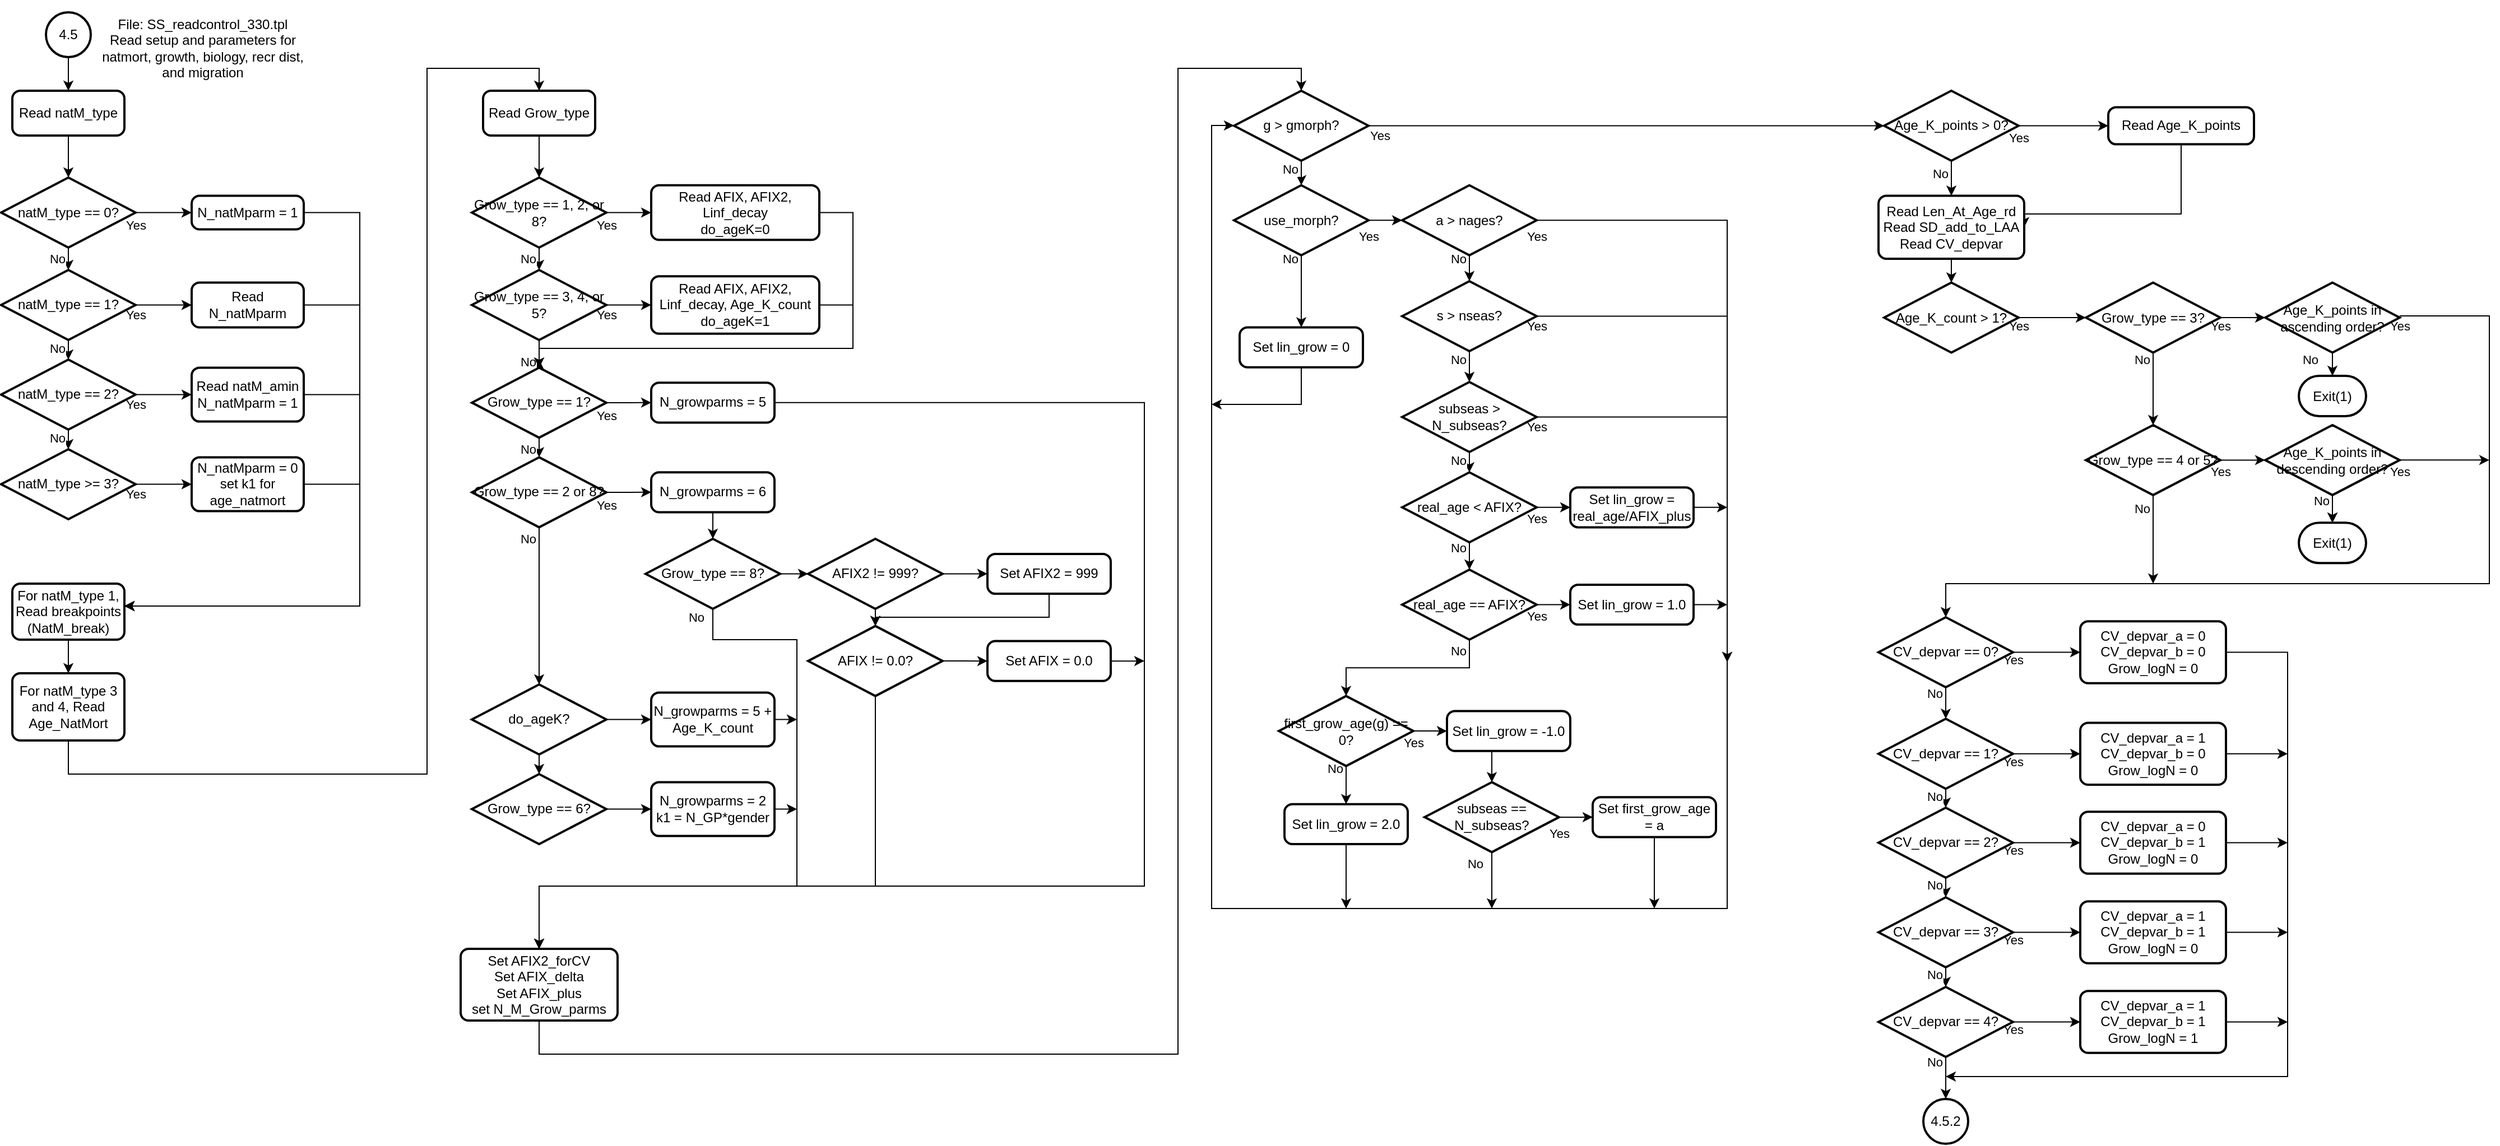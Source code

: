 <mxfile version="13.9.9" type="device"><diagram id="6a731a19-8d31-9384-78a2-239565b7b9f0" name="Page-1"><mxGraphModel dx="236" dy="666" grid="1" gridSize="10" guides="1" tooltips="1" connect="1" arrows="1" fold="1" page="1" pageScale="1" pageWidth="850" pageHeight="1100" background="#ffffff" math="0" shadow="0"><root><mxCell id="0"/><mxCell id="1" parent="0"/><mxCell id="a0kThJfAB2JnnVHFZHPF-62" style="edgeStyle=orthogonalEdgeStyle;rounded=0;orthogonalLoop=1;jettySize=auto;html=1;entryX=0.5;entryY=0;entryDx=0;entryDy=0;" parent="1" source="a0kThJfAB2JnnVHFZHPF-63" target="a0kThJfAB2JnnVHFZHPF-68" edge="1"><mxGeometry relative="1" as="geometry"/></mxCell><mxCell id="a0kThJfAB2JnnVHFZHPF-63" value="4.5" style="strokeWidth=2;html=1;shape=mxgraph.flowchart.start_2;whiteSpace=wrap;" parent="1" vertex="1"><mxGeometry x="1000" y="50" width="40" height="40" as="geometry"/></mxCell><mxCell id="a0kThJfAB2JnnVHFZHPF-64" value="&lt;br&gt;File: SS_readcontrol_330.tpl&lt;br&gt;Read setup and parameters for natmort, growth, biology, recr dist, and migration" style="text;html=1;strokeColor=none;fillColor=none;align=center;verticalAlign=middle;whiteSpace=wrap;rounded=0;" parent="1" vertex="1"><mxGeometry x="1040" y="40" width="200" height="70" as="geometry"/></mxCell><mxCell id="a0kThJfAB2JnnVHFZHPF-124" style="edgeStyle=orthogonalEdgeStyle;rounded=0;orthogonalLoop=1;jettySize=auto;html=1;" parent="1" source="a0kThJfAB2JnnVHFZHPF-68" target="a0kThJfAB2JnnVHFZHPF-145" edge="1"><mxGeometry relative="1" as="geometry"><mxPoint x="1020" y="200" as="targetPoint"/></mxGeometry></mxCell><mxCell id="a0kThJfAB2JnnVHFZHPF-68" value="Read natM_type" style="rounded=1;whiteSpace=wrap;html=1;absoluteArcSize=1;arcSize=14;strokeWidth=2;" parent="1" vertex="1"><mxGeometry x="970" y="120" width="100" height="40" as="geometry"/></mxCell><mxCell id="a0kThJfAB2JnnVHFZHPF-71" value="4.5.2" style="strokeWidth=2;html=1;shape=mxgraph.flowchart.start_2;whiteSpace=wrap;" parent="1" vertex="1"><mxGeometry x="2675" y="1020" width="40" height="40" as="geometry"/></mxCell><mxCell id="a0kThJfAB2JnnVHFZHPF-101" value="Exit(1)" style="strokeWidth=2;html=1;shape=mxgraph.flowchart.terminator;whiteSpace=wrap;" parent="1" vertex="1"><mxGeometry x="3010" y="505.63" width="60" height="36" as="geometry"/></mxCell><mxCell id="a0kThJfAB2JnnVHFZHPF-169" style="edgeStyle=orthogonalEdgeStyle;rounded=0;orthogonalLoop=1;jettySize=auto;html=1;" parent="1" source="a0kThJfAB2JnnVHFZHPF-103" target="a0kThJfAB2JnnVHFZHPF-167" edge="1"><mxGeometry relative="1" as="geometry"/></mxCell><mxCell id="a0kThJfAB2JnnVHFZHPF-103" value="For natM_type 1, Read breakpoints (NatM_break)" style="rounded=1;whiteSpace=wrap;html=1;absoluteArcSize=1;arcSize=14;strokeWidth=2;" parent="1" vertex="1"><mxGeometry x="970" y="560" width="100" height="50" as="geometry"/></mxCell><mxCell id="a0kThJfAB2JnnVHFZHPF-154" value="No" style="edgeStyle=orthogonalEdgeStyle;rounded=0;orthogonalLoop=1;jettySize=auto;html=1;" parent="1" source="a0kThJfAB2JnnVHFZHPF-145" target="a0kThJfAB2JnnVHFZHPF-146" edge="1"><mxGeometry x="0.667" y="-10" relative="1" as="geometry"><mxPoint as="offset"/></mxGeometry></mxCell><mxCell id="a0kThJfAB2JnnVHFZHPF-157" value="Yes" style="edgeStyle=orthogonalEdgeStyle;rounded=0;orthogonalLoop=1;jettySize=auto;html=1;" parent="1" source="a0kThJfAB2JnnVHFZHPF-145" target="a0kThJfAB2JnnVHFZHPF-153" edge="1"><mxGeometry x="-1" y="-11" relative="1" as="geometry"><mxPoint as="offset"/></mxGeometry></mxCell><mxCell id="a0kThJfAB2JnnVHFZHPF-145" value="natM_type == 0?" style="strokeWidth=2;html=1;shape=mxgraph.flowchart.decision;whiteSpace=wrap;" parent="1" vertex="1"><mxGeometry x="960" y="197.5" width="120" height="62.5" as="geometry"/></mxCell><mxCell id="a0kThJfAB2JnnVHFZHPF-155" value="No" style="edgeStyle=orthogonalEdgeStyle;rounded=0;orthogonalLoop=1;jettySize=auto;html=1;" parent="1" source="a0kThJfAB2JnnVHFZHPF-146" target="a0kThJfAB2JnnVHFZHPF-147" edge="1"><mxGeometry x="0.68" y="-10" relative="1" as="geometry"><mxPoint as="offset"/></mxGeometry></mxCell><mxCell id="a0kThJfAB2JnnVHFZHPF-158" value="Yes" style="edgeStyle=orthogonalEdgeStyle;rounded=0;orthogonalLoop=1;jettySize=auto;html=1;entryX=0;entryY=0.5;entryDx=0;entryDy=0;" parent="1" source="a0kThJfAB2JnnVHFZHPF-146" target="a0kThJfAB2JnnVHFZHPF-152" edge="1"><mxGeometry x="-1" y="-9" relative="1" as="geometry"><mxPoint as="offset"/></mxGeometry></mxCell><mxCell id="a0kThJfAB2JnnVHFZHPF-146" value="natM_type == 1?" style="strokeWidth=2;html=1;shape=mxgraph.flowchart.decision;whiteSpace=wrap;" parent="1" vertex="1"><mxGeometry x="960" y="280" width="120" height="62.5" as="geometry"/></mxCell><mxCell id="a0kThJfAB2JnnVHFZHPF-156" value="No" style="edgeStyle=orthogonalEdgeStyle;rounded=0;orthogonalLoop=1;jettySize=auto;html=1;" parent="1" source="a0kThJfAB2JnnVHFZHPF-147" target="a0kThJfAB2JnnVHFZHPF-148" edge="1"><mxGeometry x="0.68" y="-10" relative="1" as="geometry"><mxPoint as="offset"/></mxGeometry></mxCell><mxCell id="a0kThJfAB2JnnVHFZHPF-159" value="Yes" style="edgeStyle=orthogonalEdgeStyle;rounded=0;orthogonalLoop=1;jettySize=auto;html=1;" parent="1" source="a0kThJfAB2JnnVHFZHPF-147" target="a0kThJfAB2JnnVHFZHPF-151" edge="1"><mxGeometry x="-1" y="-9" relative="1" as="geometry"><mxPoint as="offset"/></mxGeometry></mxCell><mxCell id="a0kThJfAB2JnnVHFZHPF-147" value="natM_type == 2?" style="strokeWidth=2;html=1;shape=mxgraph.flowchart.decision;whiteSpace=wrap;" parent="1" vertex="1"><mxGeometry x="960" y="360" width="120" height="62.5" as="geometry"/></mxCell><mxCell id="a0kThJfAB2JnnVHFZHPF-160" value="Yes" style="edgeStyle=orthogonalEdgeStyle;rounded=0;orthogonalLoop=1;jettySize=auto;html=1;" parent="1" source="a0kThJfAB2JnnVHFZHPF-148" target="a0kThJfAB2JnnVHFZHPF-150" edge="1"><mxGeometry x="-1" y="-9" relative="1" as="geometry"><mxPoint as="offset"/></mxGeometry></mxCell><mxCell id="a0kThJfAB2JnnVHFZHPF-148" value="natM_type &amp;gt;= 3?" style="strokeWidth=2;html=1;shape=mxgraph.flowchart.decision;whiteSpace=wrap;" parent="1" vertex="1"><mxGeometry x="960" y="440" width="120" height="62.5" as="geometry"/></mxCell><mxCell id="a0kThJfAB2JnnVHFZHPF-166" style="edgeStyle=orthogonalEdgeStyle;rounded=0;orthogonalLoop=1;jettySize=auto;html=1;" parent="1" source="a0kThJfAB2JnnVHFZHPF-150" target="a0kThJfAB2JnnVHFZHPF-103" edge="1"><mxGeometry relative="1" as="geometry"><Array as="points"><mxPoint x="1280" y="471"/><mxPoint x="1280" y="580"/></Array></mxGeometry></mxCell><mxCell id="a0kThJfAB2JnnVHFZHPF-150" value="N_natMparm = 0&lt;br&gt;set k1 for age_natmort" style="rounded=1;whiteSpace=wrap;html=1;absoluteArcSize=1;arcSize=14;strokeWidth=2;" parent="1" vertex="1"><mxGeometry x="1130" y="447.19" width="100" height="48.12" as="geometry"/></mxCell><mxCell id="a0kThJfAB2JnnVHFZHPF-165" style="edgeStyle=orthogonalEdgeStyle;rounded=0;orthogonalLoop=1;jettySize=auto;html=1;" parent="1" source="a0kThJfAB2JnnVHFZHPF-151" target="a0kThJfAB2JnnVHFZHPF-103" edge="1"><mxGeometry relative="1" as="geometry"><Array as="points"><mxPoint x="1280" y="391"/><mxPoint x="1280" y="580"/></Array></mxGeometry></mxCell><mxCell id="a0kThJfAB2JnnVHFZHPF-151" value="Read natM_amin&lt;br&gt;N_natMparm = 1" style="rounded=1;whiteSpace=wrap;html=1;absoluteArcSize=1;arcSize=14;strokeWidth=2;" parent="1" vertex="1"><mxGeometry x="1130" y="367.19" width="100" height="48.12" as="geometry"/></mxCell><mxCell id="a0kThJfAB2JnnVHFZHPF-164" style="edgeStyle=orthogonalEdgeStyle;rounded=0;orthogonalLoop=1;jettySize=auto;html=1;" parent="1" source="a0kThJfAB2JnnVHFZHPF-152" target="a0kThJfAB2JnnVHFZHPF-103" edge="1"><mxGeometry relative="1" as="geometry"><Array as="points"><mxPoint x="1280" y="311"/><mxPoint x="1280" y="580"/></Array></mxGeometry></mxCell><mxCell id="a0kThJfAB2JnnVHFZHPF-152" value="Read N_natMparm" style="rounded=1;whiteSpace=wrap;html=1;absoluteArcSize=1;arcSize=14;strokeWidth=2;" parent="1" vertex="1"><mxGeometry x="1130" y="291.25" width="100" height="40" as="geometry"/></mxCell><mxCell id="a0kThJfAB2JnnVHFZHPF-161" style="edgeStyle=orthogonalEdgeStyle;rounded=0;orthogonalLoop=1;jettySize=auto;html=1;" parent="1" source="a0kThJfAB2JnnVHFZHPF-153" target="a0kThJfAB2JnnVHFZHPF-103" edge="1"><mxGeometry relative="1" as="geometry"><mxPoint x="1300" y="540" as="targetPoint"/><Array as="points"><mxPoint x="1280" y="229"/><mxPoint x="1280" y="580"/></Array></mxGeometry></mxCell><mxCell id="a0kThJfAB2JnnVHFZHPF-153" value="N_natMparm = 1" style="rounded=1;whiteSpace=wrap;html=1;absoluteArcSize=1;arcSize=14;strokeWidth=2;" parent="1" vertex="1"><mxGeometry x="1130" y="213.75" width="100" height="30" as="geometry"/></mxCell><mxCell id="a0kThJfAB2JnnVHFZHPF-170" style="edgeStyle=orthogonalEdgeStyle;rounded=0;orthogonalLoop=1;jettySize=auto;html=1;" parent="1" source="a0kThJfAB2JnnVHFZHPF-167" target="a0kThJfAB2JnnVHFZHPF-168" edge="1"><mxGeometry relative="1" as="geometry"><Array as="points"><mxPoint x="1020" y="730"/><mxPoint x="1340" y="730"/><mxPoint x="1340" y="100"/><mxPoint x="1440" y="100"/></Array></mxGeometry></mxCell><mxCell id="a0kThJfAB2JnnVHFZHPF-167" value="For natM_type 3 and 4, Read Age_NatMort" style="rounded=1;whiteSpace=wrap;html=1;absoluteArcSize=1;arcSize=14;strokeWidth=2;" parent="1" vertex="1"><mxGeometry x="970" y="640" width="100" height="60" as="geometry"/></mxCell><mxCell id="ne-gBrxAP-Gt58oA_FZj-11" style="edgeStyle=orthogonalEdgeStyle;rounded=0;orthogonalLoop=1;jettySize=auto;html=1;entryX=0.5;entryY=0;entryDx=0;entryDy=0;entryPerimeter=0;" parent="1" source="a0kThJfAB2JnnVHFZHPF-168" target="ne-gBrxAP-Gt58oA_FZj-5" edge="1"><mxGeometry relative="1" as="geometry"/></mxCell><mxCell id="a0kThJfAB2JnnVHFZHPF-168" value="Read Grow_type" style="rounded=1;whiteSpace=wrap;html=1;absoluteArcSize=1;arcSize=14;strokeWidth=2;" parent="1" vertex="1"><mxGeometry x="1390" y="120" width="100" height="40" as="geometry"/></mxCell><mxCell id="ne-gBrxAP-Gt58oA_FZj-3" value="No" style="edgeStyle=orthogonalEdgeStyle;rounded=0;orthogonalLoop=1;jettySize=auto;html=1;" parent="1" source="ne-gBrxAP-Gt58oA_FZj-5" target="ne-gBrxAP-Gt58oA_FZj-8" edge="1"><mxGeometry x="0.667" y="-10" relative="1" as="geometry"><mxPoint as="offset"/></mxGeometry></mxCell><mxCell id="ne-gBrxAP-Gt58oA_FZj-4" value="Yes" style="edgeStyle=orthogonalEdgeStyle;rounded=0;orthogonalLoop=1;jettySize=auto;html=1;" parent="1" source="ne-gBrxAP-Gt58oA_FZj-5" target="ne-gBrxAP-Gt58oA_FZj-10" edge="1"><mxGeometry x="-1" y="-11" relative="1" as="geometry"><mxPoint as="offset"/></mxGeometry></mxCell><mxCell id="ne-gBrxAP-Gt58oA_FZj-5" value="Grow_type == 1, 2, or 8?" style="strokeWidth=2;html=1;shape=mxgraph.flowchart.decision;whiteSpace=wrap;" parent="1" vertex="1"><mxGeometry x="1380" y="197.5" width="120" height="62.5" as="geometry"/></mxCell><mxCell id="ne-gBrxAP-Gt58oA_FZj-6" value="No" style="edgeStyle=orthogonalEdgeStyle;rounded=0;orthogonalLoop=1;jettySize=auto;html=1;" parent="1" source="ne-gBrxAP-Gt58oA_FZj-8" edge="1"><mxGeometry x="0.68" y="-10" relative="1" as="geometry"><mxPoint x="1440" y="360" as="targetPoint"/><mxPoint as="offset"/></mxGeometry></mxCell><mxCell id="ne-gBrxAP-Gt58oA_FZj-7" value="Yes" style="edgeStyle=orthogonalEdgeStyle;rounded=0;orthogonalLoop=1;jettySize=auto;html=1;entryX=0;entryY=0.5;entryDx=0;entryDy=0;" parent="1" source="ne-gBrxAP-Gt58oA_FZj-8" target="ne-gBrxAP-Gt58oA_FZj-9" edge="1"><mxGeometry x="-1" y="-9" relative="1" as="geometry"><mxPoint as="offset"/></mxGeometry></mxCell><mxCell id="ne-gBrxAP-Gt58oA_FZj-8" value="Grow_type == 3, 4, or 5?" style="strokeWidth=2;html=1;shape=mxgraph.flowchart.decision;whiteSpace=wrap;" parent="1" vertex="1"><mxGeometry x="1380" y="280" width="120" height="62.5" as="geometry"/></mxCell><mxCell id="ne-gBrxAP-Gt58oA_FZj-13" style="edgeStyle=orthogonalEdgeStyle;rounded=0;orthogonalLoop=1;jettySize=auto;html=1;" parent="1" source="ne-gBrxAP-Gt58oA_FZj-9" target="ne-gBrxAP-Gt58oA_FZj-12" edge="1"><mxGeometry relative="1" as="geometry"><Array as="points"><mxPoint x="1720" y="311"/><mxPoint x="1720" y="350"/><mxPoint x="1440" y="350"/></Array></mxGeometry></mxCell><mxCell id="ne-gBrxAP-Gt58oA_FZj-9" value="Read AFIX, AFIX2, Linf_decay, Age_K_count&lt;br&gt;do_ageK=1" style="rounded=1;whiteSpace=wrap;html=1;absoluteArcSize=1;arcSize=14;strokeWidth=2;" parent="1" vertex="1"><mxGeometry x="1540" y="285.63" width="150" height="51.25" as="geometry"/></mxCell><mxCell id="ne-gBrxAP-Gt58oA_FZj-14" style="edgeStyle=orthogonalEdgeStyle;rounded=0;orthogonalLoop=1;jettySize=auto;html=1;" parent="1" source="ne-gBrxAP-Gt58oA_FZj-10" target="ne-gBrxAP-Gt58oA_FZj-12" edge="1"><mxGeometry relative="1" as="geometry"><Array as="points"><mxPoint x="1720" y="229"/><mxPoint x="1720" y="350"/><mxPoint x="1440" y="350"/></Array></mxGeometry></mxCell><mxCell id="ne-gBrxAP-Gt58oA_FZj-10" value="Read AFIX, AFIX2, Linf_decay&lt;br&gt;do_ageK=0" style="rounded=1;whiteSpace=wrap;html=1;absoluteArcSize=1;arcSize=14;strokeWidth=2;" parent="1" vertex="1"><mxGeometry x="1540" y="204.38" width="150" height="48.75" as="geometry"/></mxCell><mxCell id="ne-gBrxAP-Gt58oA_FZj-24" value="Yes" style="edgeStyle=orthogonalEdgeStyle;rounded=0;orthogonalLoop=1;jettySize=auto;html=1;" parent="1" source="ne-gBrxAP-Gt58oA_FZj-12" target="ne-gBrxAP-Gt58oA_FZj-18" edge="1"><mxGeometry x="-1" y="-12" relative="1" as="geometry"><mxPoint as="offset"/></mxGeometry></mxCell><mxCell id="ne-gBrxAP-Gt58oA_FZj-25" value="No" style="edgeStyle=orthogonalEdgeStyle;rounded=0;orthogonalLoop=1;jettySize=auto;html=1;" parent="1" source="ne-gBrxAP-Gt58oA_FZj-12" target="ne-gBrxAP-Gt58oA_FZj-15" edge="1"><mxGeometry x="-0.67" y="-10" relative="1" as="geometry"><mxPoint as="offset"/></mxGeometry></mxCell><mxCell id="ne-gBrxAP-Gt58oA_FZj-12" value="Grow_type == 1?" style="strokeWidth=2;html=1;shape=mxgraph.flowchart.decision;whiteSpace=wrap;" parent="1" vertex="1"><mxGeometry x="1380" y="367.19" width="120" height="62.5" as="geometry"/></mxCell><mxCell id="ne-gBrxAP-Gt58oA_FZj-23" value="Yes" style="edgeStyle=orthogonalEdgeStyle;rounded=0;orthogonalLoop=1;jettySize=auto;html=1;" parent="1" source="ne-gBrxAP-Gt58oA_FZj-15" target="ne-gBrxAP-Gt58oA_FZj-19" edge="1"><mxGeometry x="-1" y="-12" relative="1" as="geometry"><mxPoint as="offset"/></mxGeometry></mxCell><mxCell id="ne-gBrxAP-Gt58oA_FZj-26" value="No" style="edgeStyle=orthogonalEdgeStyle;rounded=0;orthogonalLoop=1;jettySize=auto;html=1;" parent="1" source="ne-gBrxAP-Gt58oA_FZj-15" target="ne-gBrxAP-Gt58oA_FZj-16" edge="1"><mxGeometry x="-0.853" y="-10" relative="1" as="geometry"><mxPoint as="offset"/></mxGeometry></mxCell><mxCell id="ne-gBrxAP-Gt58oA_FZj-15" value="Grow_type == 2 or 8?" style="strokeWidth=2;html=1;shape=mxgraph.flowchart.decision;whiteSpace=wrap;" parent="1" vertex="1"><mxGeometry x="1380" y="447.19" width="120" height="62.5" as="geometry"/></mxCell><mxCell id="ne-gBrxAP-Gt58oA_FZj-22" style="edgeStyle=orthogonalEdgeStyle;rounded=0;orthogonalLoop=1;jettySize=auto;html=1;" parent="1" source="ne-gBrxAP-Gt58oA_FZj-16" target="ne-gBrxAP-Gt58oA_FZj-20" edge="1"><mxGeometry relative="1" as="geometry"/></mxCell><mxCell id="ne-gBrxAP-Gt58oA_FZj-27" style="edgeStyle=orthogonalEdgeStyle;rounded=0;orthogonalLoop=1;jettySize=auto;html=1;" parent="1" source="ne-gBrxAP-Gt58oA_FZj-16" target="ne-gBrxAP-Gt58oA_FZj-17" edge="1"><mxGeometry relative="1" as="geometry"/></mxCell><mxCell id="ne-gBrxAP-Gt58oA_FZj-16" value="do_ageK?" style="strokeWidth=2;html=1;shape=mxgraph.flowchart.decision;whiteSpace=wrap;" parent="1" vertex="1"><mxGeometry x="1380" y="650" width="120" height="62.5" as="geometry"/></mxCell><mxCell id="ne-gBrxAP-Gt58oA_FZj-28" style="edgeStyle=orthogonalEdgeStyle;rounded=0;orthogonalLoop=1;jettySize=auto;html=1;" parent="1" source="ne-gBrxAP-Gt58oA_FZj-17" target="ne-gBrxAP-Gt58oA_FZj-21" edge="1"><mxGeometry relative="1" as="geometry"/></mxCell><mxCell id="ne-gBrxAP-Gt58oA_FZj-17" value="Grow_type == 6?" style="strokeWidth=2;html=1;shape=mxgraph.flowchart.decision;whiteSpace=wrap;" parent="1" vertex="1"><mxGeometry x="1380" y="730" width="120" height="62.5" as="geometry"/></mxCell><mxCell id="ne-gBrxAP-Gt58oA_FZj-45" style="edgeStyle=orthogonalEdgeStyle;rounded=0;orthogonalLoop=1;jettySize=auto;html=1;" parent="1" source="ne-gBrxAP-Gt58oA_FZj-18" target="ne-gBrxAP-Gt58oA_FZj-41" edge="1"><mxGeometry relative="1" as="geometry"><mxPoint x="1740" y="830" as="targetPoint"/><Array as="points"><mxPoint x="1980" y="398"/><mxPoint x="1980" y="830"/><mxPoint x="1440" y="830"/></Array></mxGeometry></mxCell><mxCell id="ne-gBrxAP-Gt58oA_FZj-18" value="N_growparms = 5" style="rounded=1;whiteSpace=wrap;html=1;absoluteArcSize=1;arcSize=14;strokeWidth=2;" parent="1" vertex="1"><mxGeometry x="1540" y="380.63" width="110" height="35.62" as="geometry"/></mxCell><mxCell id="ne-gBrxAP-Gt58oA_FZj-37" style="edgeStyle=orthogonalEdgeStyle;rounded=0;orthogonalLoop=1;jettySize=auto;html=1;entryX=0.5;entryY=0;entryDx=0;entryDy=0;entryPerimeter=0;" parent="1" source="ne-gBrxAP-Gt58oA_FZj-19" target="ne-gBrxAP-Gt58oA_FZj-35" edge="1"><mxGeometry relative="1" as="geometry"/></mxCell><mxCell id="ne-gBrxAP-Gt58oA_FZj-19" value="N_growparms = 6" style="rounded=1;whiteSpace=wrap;html=1;absoluteArcSize=1;arcSize=14;strokeWidth=2;" parent="1" vertex="1"><mxGeometry x="1540" y="460.63" width="110" height="35.62" as="geometry"/></mxCell><mxCell id="ne-gBrxAP-Gt58oA_FZj-43" style="edgeStyle=orthogonalEdgeStyle;rounded=0;orthogonalLoop=1;jettySize=auto;html=1;" parent="1" source="ne-gBrxAP-Gt58oA_FZj-20" edge="1"><mxGeometry relative="1" as="geometry"><mxPoint x="1670" y="681" as="targetPoint"/></mxGeometry></mxCell><mxCell id="ne-gBrxAP-Gt58oA_FZj-20" value="N_growparms = 5 + Age_K_count" style="rounded=1;whiteSpace=wrap;html=1;absoluteArcSize=1;arcSize=14;strokeWidth=2;" parent="1" vertex="1"><mxGeometry x="1540" y="657.19" width="110" height="48.12" as="geometry"/></mxCell><mxCell id="ne-gBrxAP-Gt58oA_FZj-42" style="edgeStyle=orthogonalEdgeStyle;rounded=0;orthogonalLoop=1;jettySize=auto;html=1;" parent="1" source="ne-gBrxAP-Gt58oA_FZj-21" edge="1"><mxGeometry relative="1" as="geometry"><mxPoint x="1670" y="761" as="targetPoint"/></mxGeometry></mxCell><mxCell id="ne-gBrxAP-Gt58oA_FZj-21" value="N_growparms = 2&lt;br&gt;k1 = N_GP*gender" style="rounded=1;whiteSpace=wrap;html=1;absoluteArcSize=1;arcSize=14;strokeWidth=2;" parent="1" vertex="1"><mxGeometry x="1540" y="737.19" width="110" height="48.12" as="geometry"/></mxCell><mxCell id="ne-gBrxAP-Gt58oA_FZj-29" style="edgeStyle=orthogonalEdgeStyle;rounded=0;orthogonalLoop=1;jettySize=auto;html=1;" parent="1" source="ne-gBrxAP-Gt58oA_FZj-30" target="ne-gBrxAP-Gt58oA_FZj-31" edge="1"><mxGeometry relative="1" as="geometry"/></mxCell><mxCell id="ne-gBrxAP-Gt58oA_FZj-39" style="edgeStyle=orthogonalEdgeStyle;rounded=0;orthogonalLoop=1;jettySize=auto;html=1;" parent="1" source="ne-gBrxAP-Gt58oA_FZj-30" target="ne-gBrxAP-Gt58oA_FZj-33" edge="1"><mxGeometry relative="1" as="geometry"/></mxCell><mxCell id="ne-gBrxAP-Gt58oA_FZj-30" value="AFIX2 != 999?" style="strokeWidth=2;html=1;shape=mxgraph.flowchart.decision;whiteSpace=wrap;" parent="1" vertex="1"><mxGeometry x="1680" y="520" width="120" height="62.5" as="geometry"/></mxCell><mxCell id="ne-gBrxAP-Gt58oA_FZj-46" style="edgeStyle=orthogonalEdgeStyle;rounded=0;orthogonalLoop=1;jettySize=auto;html=1;" parent="1" source="ne-gBrxAP-Gt58oA_FZj-31" target="ne-gBrxAP-Gt58oA_FZj-33" edge="1"><mxGeometry relative="1" as="geometry"><mxPoint x="1980" y="551" as="targetPoint"/><Array as="points"><mxPoint x="1895" y="590"/><mxPoint x="1740" y="590"/></Array></mxGeometry></mxCell><mxCell id="ne-gBrxAP-Gt58oA_FZj-31" value="Set AFIX2 = 999" style="rounded=1;whiteSpace=wrap;html=1;absoluteArcSize=1;arcSize=14;strokeWidth=2;" parent="1" vertex="1"><mxGeometry x="1840" y="533.44" width="110" height="35.62" as="geometry"/></mxCell><mxCell id="ne-gBrxAP-Gt58oA_FZj-32" style="edgeStyle=orthogonalEdgeStyle;rounded=0;orthogonalLoop=1;jettySize=auto;html=1;" parent="1" source="ne-gBrxAP-Gt58oA_FZj-33" target="ne-gBrxAP-Gt58oA_FZj-34" edge="1"><mxGeometry relative="1" as="geometry"/></mxCell><mxCell id="ne-gBrxAP-Gt58oA_FZj-44" style="edgeStyle=orthogonalEdgeStyle;rounded=0;orthogonalLoop=1;jettySize=auto;html=1;entryX=0.5;entryY=0;entryDx=0;entryDy=0;" parent="1" source="ne-gBrxAP-Gt58oA_FZj-33" target="ne-gBrxAP-Gt58oA_FZj-41" edge="1"><mxGeometry relative="1" as="geometry"><mxPoint x="1670" y="860" as="targetPoint"/><Array as="points"><mxPoint x="1740" y="830"/><mxPoint x="1440" y="830"/></Array></mxGeometry></mxCell><mxCell id="ne-gBrxAP-Gt58oA_FZj-33" value="AFIX != 0.0?" style="strokeWidth=2;html=1;shape=mxgraph.flowchart.decision;whiteSpace=wrap;" parent="1" vertex="1"><mxGeometry x="1680" y="597.81" width="120" height="62.5" as="geometry"/></mxCell><mxCell id="ne-gBrxAP-Gt58oA_FZj-47" style="edgeStyle=orthogonalEdgeStyle;rounded=0;orthogonalLoop=1;jettySize=auto;html=1;" parent="1" source="ne-gBrxAP-Gt58oA_FZj-34" edge="1"><mxGeometry relative="1" as="geometry"><mxPoint x="1980" y="629" as="targetPoint"/></mxGeometry></mxCell><mxCell id="ne-gBrxAP-Gt58oA_FZj-34" value="Set AFIX = 0.0" style="rounded=1;whiteSpace=wrap;html=1;absoluteArcSize=1;arcSize=14;strokeWidth=2;" parent="1" vertex="1"><mxGeometry x="1840" y="611.25" width="110" height="35.62" as="geometry"/></mxCell><mxCell id="ne-gBrxAP-Gt58oA_FZj-38" style="edgeStyle=orthogonalEdgeStyle;rounded=0;orthogonalLoop=1;jettySize=auto;html=1;entryX=0;entryY=0.5;entryDx=0;entryDy=0;entryPerimeter=0;" parent="1" source="ne-gBrxAP-Gt58oA_FZj-35" target="ne-gBrxAP-Gt58oA_FZj-30" edge="1"><mxGeometry relative="1" as="geometry"/></mxCell><mxCell id="ne-gBrxAP-Gt58oA_FZj-40" value="No" style="edgeStyle=orthogonalEdgeStyle;rounded=0;orthogonalLoop=1;jettySize=auto;html=1;entryX=0.5;entryY=0;entryDx=0;entryDy=0;" parent="1" source="ne-gBrxAP-Gt58oA_FZj-35" target="ne-gBrxAP-Gt58oA_FZj-41" edge="1"><mxGeometry x="-0.975" y="-15" relative="1" as="geometry"><mxPoint x="1570.0" y="860" as="targetPoint"/><Array as="points"><mxPoint x="1595" y="610"/><mxPoint x="1670" y="610"/><mxPoint x="1670" y="830"/><mxPoint x="1440" y="830"/></Array><mxPoint as="offset"/></mxGeometry></mxCell><mxCell id="ne-gBrxAP-Gt58oA_FZj-35" value="Grow_type == 8?" style="strokeWidth=2;html=1;shape=mxgraph.flowchart.decision;whiteSpace=wrap;" parent="1" vertex="1"><mxGeometry x="1535" y="520" width="120" height="62.5" as="geometry"/></mxCell><mxCell id="ne-gBrxAP-Gt58oA_FZj-53" style="edgeStyle=orthogonalEdgeStyle;rounded=0;orthogonalLoop=1;jettySize=auto;html=1;" parent="1" source="ne-gBrxAP-Gt58oA_FZj-41" target="ne-gBrxAP-Gt58oA_FZj-60" edge="1"><mxGeometry relative="1" as="geometry"><mxPoint x="2030" y="530.0" as="targetPoint"/><Array as="points"><mxPoint x="1440" y="980"/><mxPoint x="2010" y="980"/><mxPoint x="2010" y="100"/><mxPoint x="2120" y="100"/></Array></mxGeometry></mxCell><mxCell id="ne-gBrxAP-Gt58oA_FZj-41" value="Set AFIX2_forCV&lt;br&gt;Set AFIX_delta&lt;br&gt;Set AFIX_plus&lt;br&gt;set N_M_Grow_parms" style="rounded=1;whiteSpace=wrap;html=1;absoluteArcSize=1;arcSize=14;strokeWidth=2;" parent="1" vertex="1"><mxGeometry x="1370" y="886" width="140" height="64" as="geometry"/></mxCell><mxCell id="ne-gBrxAP-Gt58oA_FZj-65" value="Yes" style="edgeStyle=orthogonalEdgeStyle;rounded=0;orthogonalLoop=1;jettySize=auto;html=1;" parent="1" source="ne-gBrxAP-Gt58oA_FZj-59" target="ne-gBrxAP-Gt58oA_FZj-61" edge="1"><mxGeometry x="-1" y="-14" relative="1" as="geometry"><mxPoint as="offset"/></mxGeometry></mxCell><mxCell id="ne-gBrxAP-Gt58oA_FZj-75" value="No" style="edgeStyle=orthogonalEdgeStyle;rounded=0;orthogonalLoop=1;jettySize=auto;html=1;" parent="1" source="ne-gBrxAP-Gt58oA_FZj-59" target="ne-gBrxAP-Gt58oA_FZj-74" edge="1"><mxGeometry x="-0.903" y="-10" relative="1" as="geometry"><mxPoint as="offset"/></mxGeometry></mxCell><mxCell id="ne-gBrxAP-Gt58oA_FZj-59" value="use_morph?" style="strokeWidth=2;html=1;shape=mxgraph.flowchart.decision;whiteSpace=wrap;" parent="1" vertex="1"><mxGeometry x="2060" y="204.38" width="120" height="62.5" as="geometry"/></mxCell><mxCell id="ne-gBrxAP-Gt58oA_FZj-64" value="No" style="edgeStyle=orthogonalEdgeStyle;rounded=0;orthogonalLoop=1;jettySize=auto;html=1;" parent="1" source="ne-gBrxAP-Gt58oA_FZj-60" target="ne-gBrxAP-Gt58oA_FZj-59" edge="1"><mxGeometry x="0.504" y="-10" relative="1" as="geometry"><mxPoint as="offset"/></mxGeometry></mxCell><mxCell id="ne-gBrxAP-Gt58oA_FZj-69" style="edgeStyle=orthogonalEdgeStyle;rounded=0;orthogonalLoop=1;jettySize=auto;html=1;entryX=0;entryY=0.5;entryDx=0;entryDy=0;entryPerimeter=0;" parent="1" source="ne-gBrxAP-Gt58oA_FZj-60" target="ne-gBrxAP-Gt58oA_FZj-103" edge="1"><mxGeometry relative="1" as="geometry"><Array as="points"><mxPoint x="2560" y="151"/><mxPoint x="2560" y="151"/></Array></mxGeometry></mxCell><mxCell id="ne-gBrxAP-Gt58oA_FZj-167" value="Yes" style="edgeLabel;html=1;align=center;verticalAlign=middle;resizable=0;points=[];" parent="ne-gBrxAP-Gt58oA_FZj-69" vertex="1" connectable="0"><mxGeometry x="-0.834" y="-1" relative="1" as="geometry"><mxPoint x="-27.93" y="7.72" as="offset"/></mxGeometry></mxCell><mxCell id="ne-gBrxAP-Gt58oA_FZj-60" value="g &amp;gt; gmorph?" style="strokeWidth=2;html=1;shape=mxgraph.flowchart.decision;whiteSpace=wrap;" parent="1" vertex="1"><mxGeometry x="2060" y="120" width="120" height="62.5" as="geometry"/></mxCell><mxCell id="ne-gBrxAP-Gt58oA_FZj-66" value="No" style="edgeStyle=orthogonalEdgeStyle;rounded=0;orthogonalLoop=1;jettySize=auto;html=1;" parent="1" source="ne-gBrxAP-Gt58oA_FZj-61" target="ne-gBrxAP-Gt58oA_FZj-62" edge="1"><mxGeometry x="0.297" y="-10" relative="1" as="geometry"><mxPoint as="offset"/></mxGeometry></mxCell><mxCell id="ne-gBrxAP-Gt58oA_FZj-70" value="Yes" style="edgeStyle=orthogonalEdgeStyle;rounded=0;orthogonalLoop=1;jettySize=auto;html=1;" parent="1" source="ne-gBrxAP-Gt58oA_FZj-61" edge="1"><mxGeometry x="-1" y="-14" relative="1" as="geometry"><mxPoint x="2500" y="630" as="targetPoint"/><Array as="points"><mxPoint x="2500" y="236"/><mxPoint x="2500" y="530"/></Array><mxPoint as="offset"/></mxGeometry></mxCell><mxCell id="ne-gBrxAP-Gt58oA_FZj-61" value="a &amp;gt; nages?" style="strokeWidth=2;html=1;shape=mxgraph.flowchart.decision;whiteSpace=wrap;" parent="1" vertex="1"><mxGeometry x="2210" y="204.38" width="120" height="62.5" as="geometry"/></mxCell><mxCell id="ne-gBrxAP-Gt58oA_FZj-67" value="No" style="edgeStyle=orthogonalEdgeStyle;rounded=0;orthogonalLoop=1;jettySize=auto;html=1;" parent="1" source="ne-gBrxAP-Gt58oA_FZj-62" target="ne-gBrxAP-Gt58oA_FZj-63" edge="1"><mxGeometry x="0.238" y="-10" relative="1" as="geometry"><mxPoint as="offset"/></mxGeometry></mxCell><mxCell id="ne-gBrxAP-Gt58oA_FZj-71" value="Yes" style="edgeStyle=orthogonalEdgeStyle;rounded=0;orthogonalLoop=1;jettySize=auto;html=1;" parent="1" source="ne-gBrxAP-Gt58oA_FZj-62" edge="1"><mxGeometry x="-1" y="-9" relative="1" as="geometry"><mxPoint x="2500" y="630" as="targetPoint"/><Array as="points"><mxPoint x="2500" y="321"/><mxPoint x="2500" y="530"/></Array><mxPoint as="offset"/></mxGeometry></mxCell><mxCell id="ne-gBrxAP-Gt58oA_FZj-62" value="s &amp;gt; nseas?" style="strokeWidth=2;html=1;shape=mxgraph.flowchart.decision;whiteSpace=wrap;" parent="1" vertex="1"><mxGeometry x="2210" y="290" width="120" height="62.5" as="geometry"/></mxCell><mxCell id="ne-gBrxAP-Gt58oA_FZj-72" value="Yes" style="edgeStyle=orthogonalEdgeStyle;rounded=0;orthogonalLoop=1;jettySize=auto;html=1;" parent="1" source="ne-gBrxAP-Gt58oA_FZj-63" target="ne-gBrxAP-Gt58oA_FZj-60" edge="1"><mxGeometry x="-1" y="-9" relative="1" as="geometry"><mxPoint x="2040" y="300" as="targetPoint"/><Array as="points"><mxPoint x="2500" y="411"/><mxPoint x="2500" y="850"/><mxPoint x="2040" y="850"/><mxPoint x="2040" y="151"/></Array><mxPoint as="offset"/></mxGeometry></mxCell><mxCell id="ne-gBrxAP-Gt58oA_FZj-81" value="No" style="edgeStyle=orthogonalEdgeStyle;rounded=0;orthogonalLoop=1;jettySize=auto;html=1;" parent="1" source="ne-gBrxAP-Gt58oA_FZj-63" target="ne-gBrxAP-Gt58oA_FZj-77" edge="1"><mxGeometry x="0.05" y="10" relative="1" as="geometry"><mxPoint as="offset"/></mxGeometry></mxCell><mxCell id="ne-gBrxAP-Gt58oA_FZj-63" value="subseas &amp;gt; N_subseas?" style="strokeWidth=2;html=1;shape=mxgraph.flowchart.decision;whiteSpace=wrap;" parent="1" vertex="1"><mxGeometry x="2210" y="380" width="120" height="62.5" as="geometry"/></mxCell><mxCell id="ne-gBrxAP-Gt58oA_FZj-76" style="edgeStyle=orthogonalEdgeStyle;rounded=0;orthogonalLoop=1;jettySize=auto;html=1;" parent="1" source="ne-gBrxAP-Gt58oA_FZj-74" edge="1"><mxGeometry relative="1" as="geometry"><mxPoint x="2040" y="400" as="targetPoint"/><Array as="points"><mxPoint x="2120" y="400"/></Array></mxGeometry></mxCell><mxCell id="ne-gBrxAP-Gt58oA_FZj-74" value="Set lin_grow = 0" style="rounded=1;whiteSpace=wrap;html=1;absoluteArcSize=1;arcSize=14;strokeWidth=2;" parent="1" vertex="1"><mxGeometry x="2065" y="331.25" width="110" height="35.62" as="geometry"/></mxCell><mxCell id="ne-gBrxAP-Gt58oA_FZj-79" value="Yes" style="edgeStyle=orthogonalEdgeStyle;rounded=0;orthogonalLoop=1;jettySize=auto;html=1;" parent="1" source="ne-gBrxAP-Gt58oA_FZj-77" target="ne-gBrxAP-Gt58oA_FZj-78" edge="1"><mxGeometry x="-1" y="-8" relative="1" as="geometry"><mxPoint y="2" as="offset"/></mxGeometry></mxCell><mxCell id="ne-gBrxAP-Gt58oA_FZj-90" value="No" style="edgeStyle=orthogonalEdgeStyle;rounded=0;orthogonalLoop=1;jettySize=auto;html=1;entryX=0.5;entryY=0;entryDx=0;entryDy=0;entryPerimeter=0;" parent="1" source="ne-gBrxAP-Gt58oA_FZj-77" target="ne-gBrxAP-Gt58oA_FZj-83" edge="1"><mxGeometry x="-0.843" y="-10" relative="1" as="geometry"><mxPoint as="offset"/></mxGeometry></mxCell><mxCell id="ne-gBrxAP-Gt58oA_FZj-77" value="real_age &amp;lt; AFIX?" style="strokeWidth=2;html=1;shape=mxgraph.flowchart.decision;whiteSpace=wrap;" parent="1" vertex="1"><mxGeometry x="2210" y="460.63" width="120" height="62.5" as="geometry"/></mxCell><mxCell id="ne-gBrxAP-Gt58oA_FZj-80" style="edgeStyle=orthogonalEdgeStyle;rounded=0;orthogonalLoop=1;jettySize=auto;html=1;" parent="1" source="ne-gBrxAP-Gt58oA_FZj-78" edge="1"><mxGeometry relative="1" as="geometry"><mxPoint x="2500" y="491.88" as="targetPoint"/></mxGeometry></mxCell><mxCell id="ne-gBrxAP-Gt58oA_FZj-78" value="Set lin_grow = real_age/AFIX_plus" style="rounded=1;whiteSpace=wrap;html=1;absoluteArcSize=1;arcSize=14;strokeWidth=2;" parent="1" vertex="1"><mxGeometry x="2360" y="474.07" width="110" height="35.62" as="geometry"/></mxCell><mxCell id="ne-gBrxAP-Gt58oA_FZj-82" value="Yes" style="edgeStyle=orthogonalEdgeStyle;rounded=0;orthogonalLoop=1;jettySize=auto;html=1;" parent="1" source="ne-gBrxAP-Gt58oA_FZj-83" target="ne-gBrxAP-Gt58oA_FZj-85" edge="1"><mxGeometry x="-1" y="-8" relative="1" as="geometry"><mxPoint y="2" as="offset"/></mxGeometry></mxCell><mxCell id="ne-gBrxAP-Gt58oA_FZj-91" value="No" style="edgeStyle=orthogonalEdgeStyle;rounded=0;orthogonalLoop=1;jettySize=auto;html=1;entryX=0.5;entryY=0;entryDx=0;entryDy=0;entryPerimeter=0;" parent="1" source="ne-gBrxAP-Gt58oA_FZj-83" target="ne-gBrxAP-Gt58oA_FZj-87" edge="1"><mxGeometry x="-0.875" y="-10" relative="1" as="geometry"><mxPoint as="offset"/></mxGeometry></mxCell><mxCell id="ne-gBrxAP-Gt58oA_FZj-83" value="real_age == AFIX?" style="strokeWidth=2;html=1;shape=mxgraph.flowchart.decision;whiteSpace=wrap;" parent="1" vertex="1"><mxGeometry x="2210" y="547.5" width="120" height="62.5" as="geometry"/></mxCell><mxCell id="ne-gBrxAP-Gt58oA_FZj-84" style="edgeStyle=orthogonalEdgeStyle;rounded=0;orthogonalLoop=1;jettySize=auto;html=1;" parent="1" source="ne-gBrxAP-Gt58oA_FZj-85" edge="1"><mxGeometry relative="1" as="geometry"><mxPoint x="2500" y="578.75" as="targetPoint"/></mxGeometry></mxCell><mxCell id="ne-gBrxAP-Gt58oA_FZj-85" value="Set lin_grow = 1.0" style="rounded=1;whiteSpace=wrap;html=1;absoluteArcSize=1;arcSize=14;strokeWidth=2;" parent="1" vertex="1"><mxGeometry x="2360" y="560.94" width="110" height="35.62" as="geometry"/></mxCell><mxCell id="ne-gBrxAP-Gt58oA_FZj-86" value="Yes" style="edgeStyle=orthogonalEdgeStyle;rounded=0;orthogonalLoop=1;jettySize=auto;html=1;" parent="1" source="ne-gBrxAP-Gt58oA_FZj-87" target="ne-gBrxAP-Gt58oA_FZj-89" edge="1"><mxGeometry x="-1" y="-8" relative="1" as="geometry"><mxPoint y="2" as="offset"/></mxGeometry></mxCell><mxCell id="ne-gBrxAP-Gt58oA_FZj-93" value="No" style="edgeStyle=orthogonalEdgeStyle;rounded=0;orthogonalLoop=1;jettySize=auto;html=1;entryX=0.5;entryY=0;entryDx=0;entryDy=0;" parent="1" source="ne-gBrxAP-Gt58oA_FZj-87" target="ne-gBrxAP-Gt58oA_FZj-92" edge="1"><mxGeometry x="-0.884" y="-10" relative="1" as="geometry"><mxPoint as="offset"/></mxGeometry></mxCell><mxCell id="ne-gBrxAP-Gt58oA_FZj-87" value="first_grow_age(g) == 0?" style="strokeWidth=2;html=1;shape=mxgraph.flowchart.decision;whiteSpace=wrap;" parent="1" vertex="1"><mxGeometry x="2100" y="660.31" width="120" height="62.5" as="geometry"/></mxCell><mxCell id="ne-gBrxAP-Gt58oA_FZj-96" style="edgeStyle=orthogonalEdgeStyle;rounded=0;orthogonalLoop=1;jettySize=auto;html=1;entryX=0.5;entryY=0;entryDx=0;entryDy=0;entryPerimeter=0;" parent="1" source="ne-gBrxAP-Gt58oA_FZj-89" target="ne-gBrxAP-Gt58oA_FZj-95" edge="1"><mxGeometry relative="1" as="geometry"><Array as="points"><mxPoint x="2290" y="720"/><mxPoint x="2290" y="720"/></Array></mxGeometry></mxCell><mxCell id="ne-gBrxAP-Gt58oA_FZj-89" value="Set lin_grow = -1.0" style="rounded=1;whiteSpace=wrap;html=1;absoluteArcSize=1;arcSize=14;strokeWidth=2;" parent="1" vertex="1"><mxGeometry x="2250" y="673.75" width="110" height="35.62" as="geometry"/></mxCell><mxCell id="ne-gBrxAP-Gt58oA_FZj-101" style="edgeStyle=orthogonalEdgeStyle;rounded=0;orthogonalLoop=1;jettySize=auto;html=1;" parent="1" source="ne-gBrxAP-Gt58oA_FZj-92" edge="1"><mxGeometry relative="1" as="geometry"><mxPoint x="2160" y="850" as="targetPoint"/></mxGeometry></mxCell><mxCell id="ne-gBrxAP-Gt58oA_FZj-92" value="Set lin_grow = 2.0" style="rounded=1;whiteSpace=wrap;html=1;absoluteArcSize=1;arcSize=14;strokeWidth=2;" parent="1" vertex="1"><mxGeometry x="2105" y="756.88" width="110" height="35.62" as="geometry"/></mxCell><mxCell id="ne-gBrxAP-Gt58oA_FZj-98" value="No" style="edgeStyle=orthogonalEdgeStyle;rounded=0;orthogonalLoop=1;jettySize=auto;html=1;" parent="1" source="ne-gBrxAP-Gt58oA_FZj-95" edge="1"><mxGeometry x="-0.59" y="-15" relative="1" as="geometry"><mxPoint x="2290" y="850" as="targetPoint"/><Array as="points"><mxPoint x="2290" y="850"/></Array><mxPoint as="offset"/></mxGeometry></mxCell><mxCell id="ne-gBrxAP-Gt58oA_FZj-99" value="Yes" style="edgeStyle=orthogonalEdgeStyle;rounded=0;orthogonalLoop=1;jettySize=auto;html=1;" parent="1" source="ne-gBrxAP-Gt58oA_FZj-95" target="ne-gBrxAP-Gt58oA_FZj-97" edge="1"><mxGeometry x="-1" y="-12" relative="1" as="geometry"><mxPoint y="3" as="offset"/></mxGeometry></mxCell><mxCell id="ne-gBrxAP-Gt58oA_FZj-95" value="subseas == N_subseas?" style="strokeWidth=2;html=1;shape=mxgraph.flowchart.decision;whiteSpace=wrap;" parent="1" vertex="1"><mxGeometry x="2230" y="737.19" width="120" height="62.5" as="geometry"/></mxCell><mxCell id="ne-gBrxAP-Gt58oA_FZj-100" style="edgeStyle=orthogonalEdgeStyle;rounded=0;orthogonalLoop=1;jettySize=auto;html=1;" parent="1" source="ne-gBrxAP-Gt58oA_FZj-97" edge="1"><mxGeometry relative="1" as="geometry"><mxPoint x="2435" y="850" as="targetPoint"/></mxGeometry></mxCell><mxCell id="ne-gBrxAP-Gt58oA_FZj-97" value="Set first_grow_age = a" style="rounded=1;whiteSpace=wrap;html=1;absoluteArcSize=1;arcSize=14;strokeWidth=2;" parent="1" vertex="1"><mxGeometry x="2380" y="750.63" width="110" height="35.62" as="geometry"/></mxCell><mxCell id="ne-gBrxAP-Gt58oA_FZj-102" value="Yes" style="edgeStyle=orthogonalEdgeStyle;rounded=0;orthogonalLoop=1;jettySize=auto;html=1;" parent="1" source="ne-gBrxAP-Gt58oA_FZj-103" target="ne-gBrxAP-Gt58oA_FZj-104" edge="1"><mxGeometry x="-1" y="-11" relative="1" as="geometry"><mxPoint as="offset"/></mxGeometry></mxCell><mxCell id="ne-gBrxAP-Gt58oA_FZj-106" value="No" style="edgeStyle=orthogonalEdgeStyle;rounded=0;orthogonalLoop=1;jettySize=auto;html=1;" parent="1" source="ne-gBrxAP-Gt58oA_FZj-103" target="ne-gBrxAP-Gt58oA_FZj-105" edge="1"><mxGeometry x="0.181" y="-10" relative="1" as="geometry"><mxPoint as="offset"/></mxGeometry></mxCell><mxCell id="ne-gBrxAP-Gt58oA_FZj-103" value="Age_K_points &amp;gt; 0?" style="strokeWidth=2;html=1;shape=mxgraph.flowchart.decision;whiteSpace=wrap;" parent="1" vertex="1"><mxGeometry x="2640" y="120" width="120" height="62.5" as="geometry"/></mxCell><mxCell id="ne-gBrxAP-Gt58oA_FZj-109" style="edgeStyle=orthogonalEdgeStyle;rounded=0;orthogonalLoop=1;jettySize=auto;html=1;entryX=1;entryY=0.5;entryDx=0;entryDy=0;" parent="1" source="ne-gBrxAP-Gt58oA_FZj-104" target="ne-gBrxAP-Gt58oA_FZj-105" edge="1"><mxGeometry relative="1" as="geometry"><Array as="points"><mxPoint x="2905" y="230"/></Array></mxGeometry></mxCell><mxCell id="ne-gBrxAP-Gt58oA_FZj-104" value="Read Age_K_points" style="rounded=1;whiteSpace=wrap;html=1;absoluteArcSize=1;arcSize=14;strokeWidth=2;" parent="1" vertex="1"><mxGeometry x="2840" y="134.69" width="130" height="33.12" as="geometry"/></mxCell><mxCell id="ne-gBrxAP-Gt58oA_FZj-117" style="edgeStyle=orthogonalEdgeStyle;rounded=0;orthogonalLoop=1;jettySize=auto;html=1;" parent="1" source="ne-gBrxAP-Gt58oA_FZj-105" target="ne-gBrxAP-Gt58oA_FZj-112" edge="1"><mxGeometry relative="1" as="geometry"/></mxCell><mxCell id="ne-gBrxAP-Gt58oA_FZj-105" value="Read Len_At_Age_rd&lt;br&gt;Read SD_add_to_LAA&lt;br&gt;Read CV_depvar" style="rounded=1;whiteSpace=wrap;html=1;absoluteArcSize=1;arcSize=14;strokeWidth=2;" parent="1" vertex="1"><mxGeometry x="2635" y="213.75" width="130" height="56.25" as="geometry"/></mxCell><mxCell id="ne-gBrxAP-Gt58oA_FZj-122" value="Yes" style="edgeStyle=orthogonalEdgeStyle;rounded=0;orthogonalLoop=1;jettySize=auto;html=1;entryX=0;entryY=0.5;entryDx=0;entryDy=0;entryPerimeter=0;" parent="1" source="ne-gBrxAP-Gt58oA_FZj-112" target="ne-gBrxAP-Gt58oA_FZj-118" edge="1"><mxGeometry x="-1" y="-7" relative="1" as="geometry"><mxPoint as="offset"/></mxGeometry></mxCell><mxCell id="ne-gBrxAP-Gt58oA_FZj-112" value="Age_K_count &amp;gt; 1?" style="strokeWidth=2;html=1;shape=mxgraph.flowchart.decision;whiteSpace=wrap;" parent="1" vertex="1"><mxGeometry x="2640" y="291.25" width="120" height="62.5" as="geometry"/></mxCell><mxCell id="ne-gBrxAP-Gt58oA_FZj-121" value="No" style="edgeStyle=orthogonalEdgeStyle;rounded=0;orthogonalLoop=1;jettySize=auto;html=1;" parent="1" source="ne-gBrxAP-Gt58oA_FZj-118" target="ne-gBrxAP-Gt58oA_FZj-119" edge="1"><mxGeometry x="-0.797" y="-10" relative="1" as="geometry"><mxPoint as="offset"/></mxGeometry></mxCell><mxCell id="ne-gBrxAP-Gt58oA_FZj-126" value="Yes" style="edgeStyle=orthogonalEdgeStyle;rounded=0;orthogonalLoop=1;jettySize=auto;html=1;entryX=0;entryY=0.5;entryDx=0;entryDy=0;entryPerimeter=0;" parent="1" source="ne-gBrxAP-Gt58oA_FZj-118" target="ne-gBrxAP-Gt58oA_FZj-123" edge="1"><mxGeometry x="-1" y="-7" relative="1" as="geometry"><mxPoint as="offset"/></mxGeometry></mxCell><mxCell id="ne-gBrxAP-Gt58oA_FZj-118" value="Grow_type == 3?" style="strokeWidth=2;html=1;shape=mxgraph.flowchart.decision;whiteSpace=wrap;" parent="1" vertex="1"><mxGeometry x="2820" y="291.25" width="120" height="62.5" as="geometry"/></mxCell><mxCell id="ne-gBrxAP-Gt58oA_FZj-128" value="Yes" style="edgeStyle=orthogonalEdgeStyle;rounded=0;orthogonalLoop=1;jettySize=auto;html=1;" parent="1" source="ne-gBrxAP-Gt58oA_FZj-119" target="ne-gBrxAP-Gt58oA_FZj-124" edge="1"><mxGeometry x="-1" y="-10" relative="1" as="geometry"><mxPoint as="offset"/></mxGeometry></mxCell><mxCell id="ne-gBrxAP-Gt58oA_FZj-129" value="No" style="edgeStyle=orthogonalEdgeStyle;rounded=0;orthogonalLoop=1;jettySize=auto;html=1;" parent="1" source="ne-gBrxAP-Gt58oA_FZj-119" edge="1"><mxGeometry x="-0.703" y="-10" relative="1" as="geometry"><mxPoint x="2880" y="560" as="targetPoint"/><mxPoint as="offset"/></mxGeometry></mxCell><mxCell id="ne-gBrxAP-Gt58oA_FZj-119" value="Grow_type == 4 or 5?" style="strokeWidth=2;html=1;shape=mxgraph.flowchart.decision;whiteSpace=wrap;" parent="1" vertex="1"><mxGeometry x="2820" y="418.44" width="120" height="62.5" as="geometry"/></mxCell><mxCell id="ne-gBrxAP-Gt58oA_FZj-127" value="Yes" style="edgeStyle=orthogonalEdgeStyle;rounded=0;orthogonalLoop=1;jettySize=auto;html=1;" parent="1" source="ne-gBrxAP-Gt58oA_FZj-123" target="ne-gBrxAP-Gt58oA_FZj-139" edge="1"><mxGeometry x="-1" y="-9" relative="1" as="geometry"><mxPoint x="2695" y="596.56" as="targetPoint"/><Array as="points"><mxPoint x="3180" y="321"/><mxPoint x="3180" y="560"/><mxPoint x="2695" y="560"/></Array><mxPoint as="offset"/></mxGeometry></mxCell><mxCell id="ne-gBrxAP-Gt58oA_FZj-131" value="No" style="edgeStyle=orthogonalEdgeStyle;rounded=0;orthogonalLoop=1;jettySize=auto;html=1;" parent="1" source="ne-gBrxAP-Gt58oA_FZj-123" target="ne-gBrxAP-Gt58oA_FZj-125" edge="1"><mxGeometry x="0.142" y="20" relative="1" as="geometry"><mxPoint as="offset"/></mxGeometry></mxCell><mxCell id="ne-gBrxAP-Gt58oA_FZj-123" value="Age_K_points in ascending order?" style="strokeWidth=2;html=1;shape=mxgraph.flowchart.decision;whiteSpace=wrap;" parent="1" vertex="1"><mxGeometry x="2980" y="291.25" width="120" height="62.5" as="geometry"/></mxCell><mxCell id="ne-gBrxAP-Gt58oA_FZj-130" value="Yes" style="edgeStyle=orthogonalEdgeStyle;rounded=0;orthogonalLoop=1;jettySize=auto;html=1;" parent="1" source="ne-gBrxAP-Gt58oA_FZj-124" edge="1"><mxGeometry x="-1" y="-10" relative="1" as="geometry"><mxPoint x="3180" y="449.69" as="targetPoint"/><mxPoint as="offset"/></mxGeometry></mxCell><mxCell id="ne-gBrxAP-Gt58oA_FZj-132" value="No" style="edgeStyle=orthogonalEdgeStyle;rounded=0;orthogonalLoop=1;jettySize=auto;html=1;entryX=0.5;entryY=0;entryDx=0;entryDy=0;entryPerimeter=0;" parent="1" source="ne-gBrxAP-Gt58oA_FZj-124" target="a0kThJfAB2JnnVHFZHPF-101" edge="1"><mxGeometry x="0.277" y="-10" relative="1" as="geometry"><mxPoint as="offset"/></mxGeometry></mxCell><mxCell id="ne-gBrxAP-Gt58oA_FZj-133" value="" style="edgeStyle=orthogonalEdgeStyle;rounded=0;orthogonalLoop=1;jettySize=auto;html=1;" parent="1" source="ne-gBrxAP-Gt58oA_FZj-124" target="a0kThJfAB2JnnVHFZHPF-101" edge="1"><mxGeometry relative="1" as="geometry"/></mxCell><mxCell id="ne-gBrxAP-Gt58oA_FZj-124" value="Age_K_points in descending order?" style="strokeWidth=2;html=1;shape=mxgraph.flowchart.decision;whiteSpace=wrap;" parent="1" vertex="1"><mxGeometry x="2980" y="418.44" width="120" height="62.5" as="geometry"/></mxCell><mxCell id="ne-gBrxAP-Gt58oA_FZj-125" value="Exit(1)" style="strokeWidth=2;html=1;shape=mxgraph.flowchart.terminator;whiteSpace=wrap;" parent="1" vertex="1"><mxGeometry x="3010" y="374.5" width="60" height="36" as="geometry"/></mxCell><mxCell id="ne-gBrxAP-Gt58oA_FZj-137" value="No" style="edgeStyle=orthogonalEdgeStyle;rounded=0;orthogonalLoop=1;jettySize=auto;html=1;" parent="1" source="ne-gBrxAP-Gt58oA_FZj-139" target="ne-gBrxAP-Gt58oA_FZj-148" edge="1"><mxGeometry x="-0.797" y="-10" relative="1" as="geometry"><mxPoint as="offset"/><mxPoint x="2695" y="690" as="targetPoint"/></mxGeometry></mxCell><mxCell id="ne-gBrxAP-Gt58oA_FZj-138" value="Yes" style="edgeStyle=orthogonalEdgeStyle;rounded=0;orthogonalLoop=1;jettySize=auto;html=1;" parent="1" source="ne-gBrxAP-Gt58oA_FZj-139" target="ne-gBrxAP-Gt58oA_FZj-145" edge="1"><mxGeometry x="-1" y="-7" relative="1" as="geometry"><mxPoint x="2795" y="621.25" as="targetPoint"/><mxPoint as="offset"/></mxGeometry></mxCell><mxCell id="ne-gBrxAP-Gt58oA_FZj-139" value="CV_depvar == 0?" style="strokeWidth=2;html=1;shape=mxgraph.flowchart.decision;whiteSpace=wrap;" parent="1" vertex="1"><mxGeometry x="2635" y="590" width="120" height="62.5" as="geometry"/></mxCell><mxCell id="ne-gBrxAP-Gt58oA_FZj-162" style="edgeStyle=orthogonalEdgeStyle;rounded=0;orthogonalLoop=1;jettySize=auto;html=1;" parent="1" source="ne-gBrxAP-Gt58oA_FZj-145" edge="1"><mxGeometry relative="1" as="geometry"><mxPoint x="2695" y="1000" as="targetPoint"/><Array as="points"><mxPoint x="3000" y="621"/><mxPoint x="3000" y="1000"/></Array></mxGeometry></mxCell><mxCell id="ne-gBrxAP-Gt58oA_FZj-145" value="CV_depvar_a = 0&lt;br&gt;CV_depvar_b = 0&lt;br&gt;Grow_logN = 0" style="rounded=1;whiteSpace=wrap;html=1;absoluteArcSize=1;arcSize=14;strokeWidth=2;" parent="1" vertex="1"><mxGeometry x="2815" y="593.59" width="130" height="55.31" as="geometry"/></mxCell><mxCell id="ne-gBrxAP-Gt58oA_FZj-146" value="No" style="edgeStyle=orthogonalEdgeStyle;rounded=0;orthogonalLoop=1;jettySize=auto;html=1;" parent="1" source="ne-gBrxAP-Gt58oA_FZj-148" target="ne-gBrxAP-Gt58oA_FZj-152" edge="1"><mxGeometry x="-0.797" y="-10" relative="1" as="geometry"><mxPoint as="offset"/><mxPoint x="2695" y="780.63" as="targetPoint"/></mxGeometry></mxCell><mxCell id="ne-gBrxAP-Gt58oA_FZj-147" value="Yes" style="edgeStyle=orthogonalEdgeStyle;rounded=0;orthogonalLoop=1;jettySize=auto;html=1;" parent="1" source="ne-gBrxAP-Gt58oA_FZj-148" target="ne-gBrxAP-Gt58oA_FZj-149" edge="1"><mxGeometry x="-1" y="-7" relative="1" as="geometry"><mxPoint x="2795" y="711.88" as="targetPoint"/><mxPoint as="offset"/></mxGeometry></mxCell><mxCell id="ne-gBrxAP-Gt58oA_FZj-148" value="CV_depvar == 1?" style="strokeWidth=2;html=1;shape=mxgraph.flowchart.decision;whiteSpace=wrap;" parent="1" vertex="1"><mxGeometry x="2635" y="680.63" width="120" height="62.5" as="geometry"/></mxCell><mxCell id="ne-gBrxAP-Gt58oA_FZj-163" style="edgeStyle=orthogonalEdgeStyle;rounded=0;orthogonalLoop=1;jettySize=auto;html=1;" parent="1" source="ne-gBrxAP-Gt58oA_FZj-149" edge="1"><mxGeometry relative="1" as="geometry"><mxPoint x="3000" y="711.875" as="targetPoint"/></mxGeometry></mxCell><mxCell id="ne-gBrxAP-Gt58oA_FZj-149" value="CV_depvar_a = 1&lt;br&gt;CV_depvar_b = 0&lt;br&gt;Grow_logN = 0" style="rounded=1;whiteSpace=wrap;html=1;absoluteArcSize=1;arcSize=14;strokeWidth=2;" parent="1" vertex="1"><mxGeometry x="2815" y="684.22" width="130" height="55.31" as="geometry"/></mxCell><mxCell id="ne-gBrxAP-Gt58oA_FZj-150" value="No" style="edgeStyle=orthogonalEdgeStyle;rounded=0;orthogonalLoop=1;jettySize=auto;html=1;" parent="1" source="ne-gBrxAP-Gt58oA_FZj-152" target="ne-gBrxAP-Gt58oA_FZj-156" edge="1"><mxGeometry x="-0.797" y="-10" relative="1" as="geometry"><mxPoint as="offset"/><mxPoint x="2695" y="860.0" as="targetPoint"/></mxGeometry></mxCell><mxCell id="ne-gBrxAP-Gt58oA_FZj-151" value="Yes" style="edgeStyle=orthogonalEdgeStyle;rounded=0;orthogonalLoop=1;jettySize=auto;html=1;" parent="1" source="ne-gBrxAP-Gt58oA_FZj-152" target="ne-gBrxAP-Gt58oA_FZj-153" edge="1"><mxGeometry x="-1" y="-7" relative="1" as="geometry"><mxPoint x="2795" y="791.25" as="targetPoint"/><mxPoint as="offset"/></mxGeometry></mxCell><mxCell id="ne-gBrxAP-Gt58oA_FZj-152" value="CV_depvar == 2?" style="strokeWidth=2;html=1;shape=mxgraph.flowchart.decision;whiteSpace=wrap;" parent="1" vertex="1"><mxGeometry x="2635" y="760" width="120" height="62.5" as="geometry"/></mxCell><mxCell id="ne-gBrxAP-Gt58oA_FZj-164" style="edgeStyle=orthogonalEdgeStyle;rounded=0;orthogonalLoop=1;jettySize=auto;html=1;" parent="1" source="ne-gBrxAP-Gt58oA_FZj-153" edge="1"><mxGeometry relative="1" as="geometry"><mxPoint x="3000" y="791.245" as="targetPoint"/></mxGeometry></mxCell><mxCell id="ne-gBrxAP-Gt58oA_FZj-153" value="CV_depvar_a = 0&lt;br&gt;CV_depvar_b = 1&lt;br&gt;Grow_logN = 0" style="rounded=1;whiteSpace=wrap;html=1;absoluteArcSize=1;arcSize=14;strokeWidth=2;" parent="1" vertex="1"><mxGeometry x="2815" y="763.59" width="130" height="55.31" as="geometry"/></mxCell><mxCell id="ne-gBrxAP-Gt58oA_FZj-154" value="No" style="edgeStyle=orthogonalEdgeStyle;rounded=0;orthogonalLoop=1;jettySize=auto;html=1;" parent="1" source="ne-gBrxAP-Gt58oA_FZj-156" target="ne-gBrxAP-Gt58oA_FZj-160" edge="1"><mxGeometry x="-0.797" y="-10" relative="1" as="geometry"><mxPoint as="offset"/><mxPoint x="2695" y="940" as="targetPoint"/></mxGeometry></mxCell><mxCell id="ne-gBrxAP-Gt58oA_FZj-155" value="Yes" style="edgeStyle=orthogonalEdgeStyle;rounded=0;orthogonalLoop=1;jettySize=auto;html=1;" parent="1" source="ne-gBrxAP-Gt58oA_FZj-156" target="ne-gBrxAP-Gt58oA_FZj-157" edge="1"><mxGeometry x="-1" y="-7" relative="1" as="geometry"><mxPoint x="2795" y="871.25" as="targetPoint"/><mxPoint as="offset"/></mxGeometry></mxCell><mxCell id="ne-gBrxAP-Gt58oA_FZj-156" value="CV_depvar == 3?" style="strokeWidth=2;html=1;shape=mxgraph.flowchart.decision;whiteSpace=wrap;" parent="1" vertex="1"><mxGeometry x="2635" y="840" width="120" height="62.5" as="geometry"/></mxCell><mxCell id="ne-gBrxAP-Gt58oA_FZj-165" style="edgeStyle=orthogonalEdgeStyle;rounded=0;orthogonalLoop=1;jettySize=auto;html=1;" parent="1" source="ne-gBrxAP-Gt58oA_FZj-157" edge="1"><mxGeometry relative="1" as="geometry"><mxPoint x="3000" y="871.245" as="targetPoint"/></mxGeometry></mxCell><mxCell id="ne-gBrxAP-Gt58oA_FZj-157" value="CV_depvar_a = 1&lt;br&gt;CV_depvar_b = 1&lt;br&gt;Grow_logN = 0" style="rounded=1;whiteSpace=wrap;html=1;absoluteArcSize=1;arcSize=14;strokeWidth=2;" parent="1" vertex="1"><mxGeometry x="2815" y="843.59" width="130" height="55.31" as="geometry"/></mxCell><mxCell id="ne-gBrxAP-Gt58oA_FZj-158" value="No" style="edgeStyle=orthogonalEdgeStyle;rounded=0;orthogonalLoop=1;jettySize=auto;html=1;entryX=0.5;entryY=0;entryDx=0;entryDy=0;entryPerimeter=0;" parent="1" source="ne-gBrxAP-Gt58oA_FZj-160" target="a0kThJfAB2JnnVHFZHPF-71" edge="1"><mxGeometry x="-0.797" y="-10" relative="1" as="geometry"><mxPoint as="offset"/><mxPoint x="2730" y="1000" as="targetPoint"/><Array as="points"><mxPoint x="2695" y="1010"/><mxPoint x="2695" y="1010"/></Array></mxGeometry></mxCell><mxCell id="ne-gBrxAP-Gt58oA_FZj-159" value="Yes" style="edgeStyle=orthogonalEdgeStyle;rounded=0;orthogonalLoop=1;jettySize=auto;html=1;" parent="1" source="ne-gBrxAP-Gt58oA_FZj-160" target="ne-gBrxAP-Gt58oA_FZj-161" edge="1"><mxGeometry x="-1" y="-7" relative="1" as="geometry"><mxPoint x="2795" y="951.25" as="targetPoint"/><mxPoint as="offset"/></mxGeometry></mxCell><mxCell id="ne-gBrxAP-Gt58oA_FZj-160" value="CV_depvar == 4?" style="strokeWidth=2;html=1;shape=mxgraph.flowchart.decision;whiteSpace=wrap;" parent="1" vertex="1"><mxGeometry x="2635" y="920" width="120" height="62.5" as="geometry"/></mxCell><mxCell id="ne-gBrxAP-Gt58oA_FZj-166" style="edgeStyle=orthogonalEdgeStyle;rounded=0;orthogonalLoop=1;jettySize=auto;html=1;" parent="1" source="ne-gBrxAP-Gt58oA_FZj-161" edge="1"><mxGeometry relative="1" as="geometry"><mxPoint x="3000" y="951.245" as="targetPoint"/></mxGeometry></mxCell><mxCell id="ne-gBrxAP-Gt58oA_FZj-161" value="CV_depvar_a = 1&lt;br&gt;CV_depvar_b = 1&lt;br&gt;Grow_logN = 1" style="rounded=1;whiteSpace=wrap;html=1;absoluteArcSize=1;arcSize=14;strokeWidth=2;" parent="1" vertex="1"><mxGeometry x="2815" y="923.59" width="130" height="55.31" as="geometry"/></mxCell></root></mxGraphModel></diagram></mxfile>